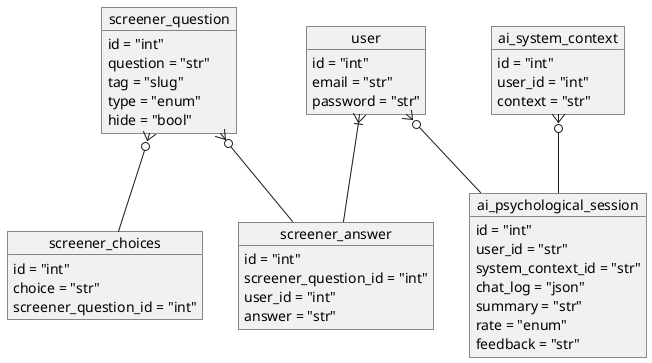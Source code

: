 @startuml


object user {
  id = "int"
  email = "str"
  password = "str" 
}


object screener_question {
  id = "int"
  question = "str"
  tag = "slug"
  type = "enum" 
  hide = "bool" 
}

object screener_choices { 
   id = "int"
   choice = "str" 
   screener_question_id = "int"
}

object screener_answer { 
   id = "int"
   screener_question_id = "int"
   user_id = "int" 
   answer = "str"
} 

object ai_psychological_session { 
   id = "int"
   user_id = "str"
   system_context_id = "str"
   chat_log = "json" 
   summary = "str"
   rate = "enum"
   feedback = "str"
}

object ai_system_context { 
   id = "int"
   user_id = "int" 
   context = "str"
}

user }o-- ai_psychological_session
user }|-- screener_answer

screener_question }o-- screener_answer
screener_question }o-- screener_choices

ai_system_context }o-- ai_psychological_session

@enduml